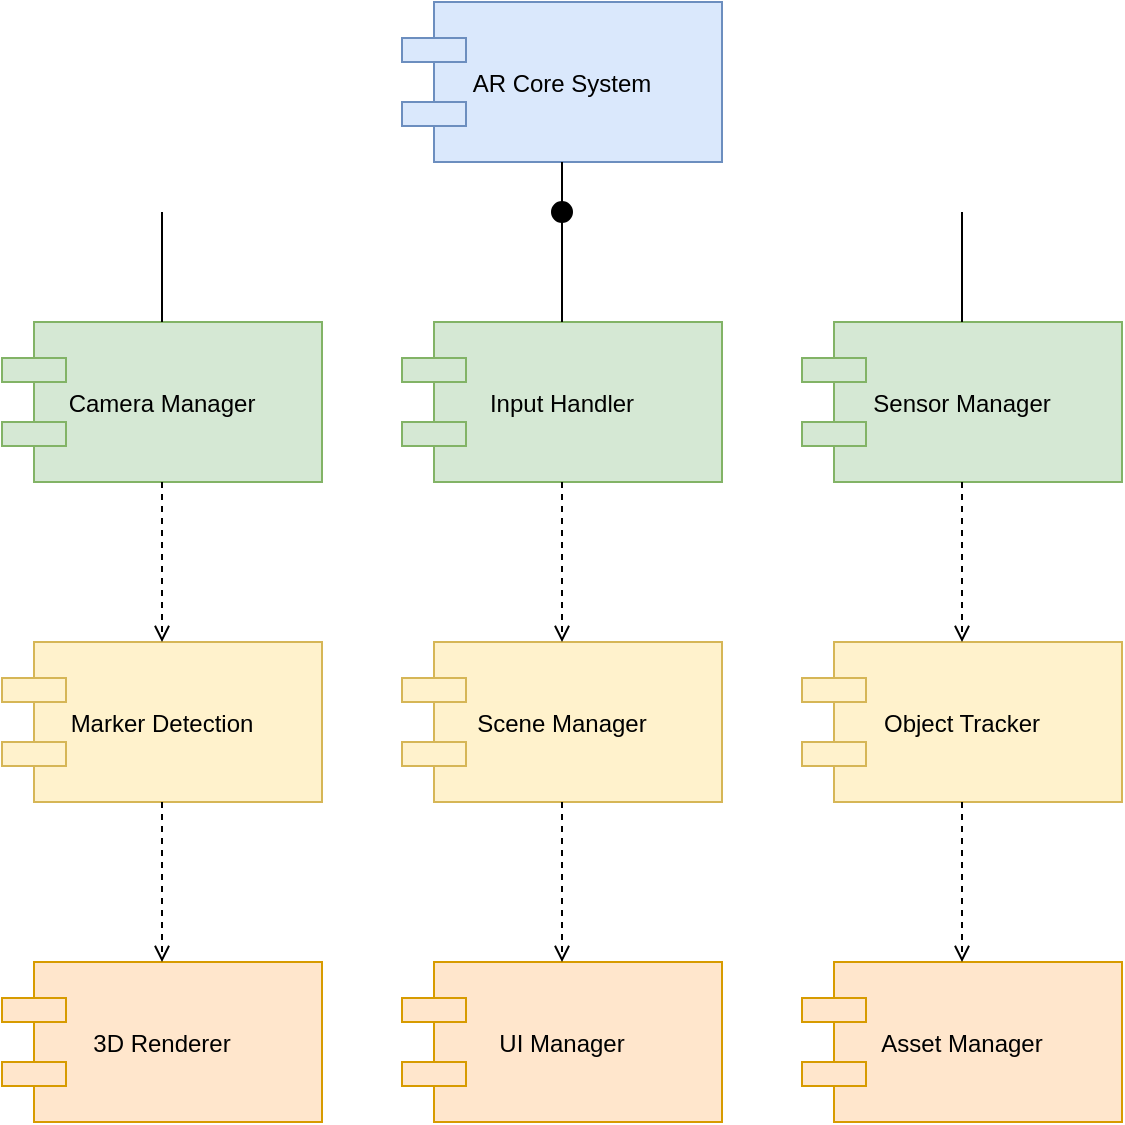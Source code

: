 <?xml version="1.0" encoding="UTF-8"?>
<mxfile version="14.6.13" type="device">
  <diagram id="component-diagram" name="Component Diagram">
    <mxGraphModel dx="1422" dy="798" grid="1" gridSize="10" guides="1" tooltips="1" connect="1" arrows="1" fold="1" page="1" pageScale="1" pageWidth="827" pageHeight="1169">
      <root>
        <mxCell id="0"/>
        <mxCell id="1" parent="0"/>
        <!-- Main Components -->
        <mxCell id="2" value="AR Core System" style="shape=component;align=center;fillColor=#dae8fc;strokeColor=#6c8ebf;" vertex="1" parent="1">
          <mxGeometry x="320" y="40" width="160" height="80" as="geometry"/>
        </mxCell>
        <!-- Input Processing Components -->
        <mxCell id="3" value="Camera Manager" style="shape=component;align=center;fillColor=#d5e8d4;strokeColor=#82b366;" vertex="1" parent="1">
          <mxGeometry x="120" y="200" width="160" height="80" as="geometry"/>
        </mxCell>
        <mxCell id="4" value="Input Handler" style="shape=component;align=center;fillColor=#d5e8d4;strokeColor=#82b366;" vertex="1" parent="1">
          <mxGeometry x="320" y="200" width="160" height="80" as="geometry"/>
        </mxCell>
        <mxCell id="5" value="Sensor Manager" style="shape=component;align=center;fillColor=#d5e8d4;strokeColor=#82b366;" vertex="1" parent="1">
          <mxGeometry x="520" y="200" width="160" height="80" as="geometry"/>
        </mxCell>
        <!-- Processing Components -->
        <mxCell id="6" value="Marker Detection" style="shape=component;align=center;fillColor=#fff2cc;strokeColor=#d6b656;" vertex="1" parent="1">
          <mxGeometry x="120" y="360" width="160" height="80" as="geometry"/>
        </mxCell>
        <mxCell id="7" value="Scene Manager" style="shape=component;align=center;fillColor=#fff2cc;strokeColor=#d6b656;" vertex="1" parent="1">
          <mxGeometry x="320" y="360" width="160" height="80" as="geometry"/>
        </mxCell>
        <mxCell id="8" value="Object Tracker" style="shape=component;align=center;fillColor=#fff2cc;strokeColor=#d6b656;" vertex="1" parent="1">
          <mxGeometry x="520" y="360" width="160" height="80" as="geometry"/>
        </mxCell>
        <!-- Output Components -->
        <mxCell id="9" value="3D Renderer" style="shape=component;align=center;fillColor=#ffe6cc;strokeColor=#d79b00;" vertex="1" parent="1">
          <mxGeometry x="120" y="520" width="160" height="80" as="geometry"/>
        </mxCell>
        <mxCell id="10" value="UI Manager" style="shape=component;align=center;fillColor=#ffe6cc;strokeColor=#d79b00;" vertex="1" parent="1">
          <mxGeometry x="320" y="520" width="160" height="80" as="geometry"/>
        </mxCell>
        <mxCell id="11" value="Asset Manager" style="shape=component;align=center;fillColor=#ffe6cc;strokeColor=#d79b00;" vertex="1" parent="1">
          <mxGeometry x="520" y="520" width="160" height="80" as="geometry"/>
        </mxCell>
        <!-- Interfaces -->
        <mxCell id="12" value="" style="ellipse;whiteSpace=wrap;html=1;aspect=fixed;fillColor=#000000;" vertex="1" parent="1">
          <mxGeometry x="395" y="140" width="10" height="10" as="geometry"/>
        </mxCell>
        <!-- Connections -->
        <mxCell id="13" value="" style="endArrow=none;html=1;rounded=0;exitX=0.5;exitY=1;exitDx=0;exitDy=0;entryX=0.5;entryY=0;entryDx=0;entryDy=0;" edge="1" parent="1" source="2" target="12">
          <mxGeometry width="50" height="50" relative="1" as="geometry"/>
        </mxCell>
        <mxCell id="14" value="" style="endArrow=none;html=1;rounded=0;exitX=0.5;exitY=0;exitDx=0;exitDy=0;" edge="1" parent="1" source="4" target="12">
          <mxGeometry width="50" height="50" relative="1" as="geometry"/>
        </mxCell>
        <mxCell id="15" value="" style="endArrow=none;html=1;rounded=0;exitX=0.5;exitY=0;exitDx=0;exitDy=0;" edge="1" parent="1" source="3">
          <mxGeometry width="50" height="50" relative="1" as="geometry">
            <mxPoint x="200" y="150" as="targetPoint"/>
            <Array as="points">
              <mxPoint x="200" y="145"/>
            </Array>
          </mxGeometry>
        </mxCell>
        <mxCell id="16" value="" style="endArrow=none;html=1;rounded=0;exitX=0.5;exitY=0;exitDx=0;exitDy=0;" edge="1" parent="1" source="5">
          <mxGeometry width="50" height="50" relative="1" as="geometry">
            <mxPoint x="600" y="150" as="targetPoint"/>
            <Array as="points">
              <mxPoint x="600" y="145"/>
            </Array>
          </mxGeometry>
        </mxCell>
        <!-- Component Dependencies -->
        <mxCell id="17" value="" style="endArrow=open;dashed=1;html=1;rounded=0;exitX=0.5;exitY=1;exitDx=0;exitDy=0;entryX=0.5;entryY=0;entryDx=0;entryDy=0;endFill=0;" edge="1" parent="1" source="3" target="6">
          <mxGeometry width="50" height="50" relative="1" as="geometry"/>
        </mxCell>
        <mxCell id="18" value="" style="endArrow=open;dashed=1;html=1;rounded=0;exitX=0.5;exitY=1;exitDx=0;exitDy=0;entryX=0.5;entryY=0;entryDx=0;entryDy=0;endFill=0;" edge="1" parent="1" source="4" target="7">
          <mxGeometry width="50" height="50" relative="1" as="geometry"/>
        </mxCell>
        <mxCell id="19" value="" style="endArrow=open;dashed=1;html=1;rounded=0;exitX=0.5;exitY=1;exitDx=0;exitDy=0;entryX=0.5;entryY=0;entryDx=0;entryDy=0;endFill=0;" edge="1" parent="1" source="5" target="8">
          <mxGeometry width="50" height="50" relative="1" as="geometry"/>
        </mxCell>
        <mxCell id="20" value="" style="endArrow=open;dashed=1;html=1;rounded=0;exitX=0.5;exitY=1;exitDx=0;exitDy=0;entryX=0.5;entryY=0;entryDx=0;entryDy=0;endFill=0;" edge="1" parent="1" source="6" target="9">
          <mxGeometry width="50" height="50" relative="1" as="geometry"/>
        </mxCell>
        <mxCell id="21" value="" style="endArrow=open;dashed=1;html=1;rounded=0;exitX=0.5;exitY=1;exitDx=0;exitDy=0;entryX=0.5;entryY=0;entryDx=0;entryDy=0;endFill=0;" edge="1" parent="1" source="7" target="10">
          <mxGeometry width="50" height="50" relative="1" as="geometry"/>
        </mxCell>
        <mxCell id="22" value="" style="endArrow=open;dashed=1;html=1;rounded=0;exitX=0.5;exitY=1;exitDx=0;exitDy=0;entryX=0.5;entryY=0;entryDx=0;entryDy=0;endFill=0;" edge="1" parent="1" source="8" target="11">
          <mxGeometry width="50" height="50" relative="1" as="geometry"/>
        </mxCell>
      </root>
    </mxGraphModel>
  </diagram>
</mxfile>
